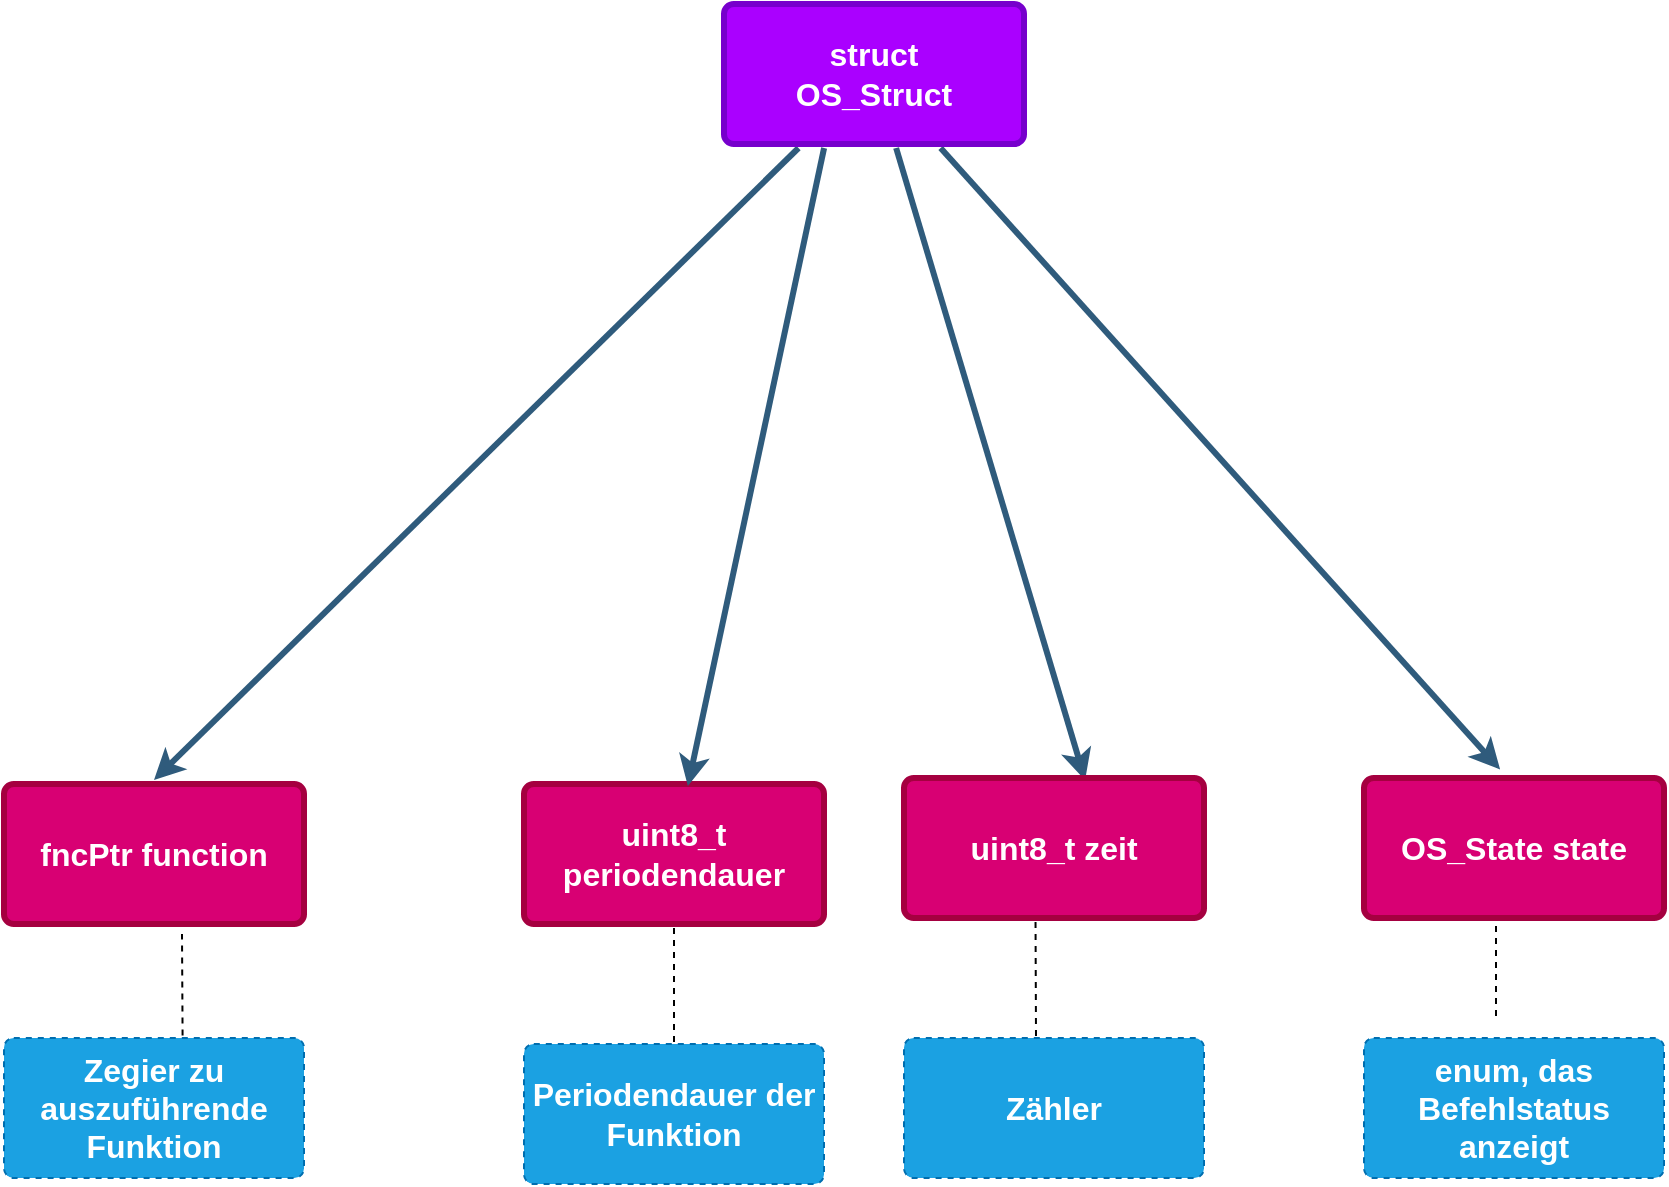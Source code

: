 <mxfile version="12.2.2" type="device" pages="1"><diagram id="6a731a19-8d31-9384-78a2-239565b7b9f0" name="Page-1"><mxGraphModel dx="1296" dy="1046" grid="1" gridSize="10" guides="1" tooltips="1" connect="1" arrows="1" fold="1" page="1" pageScale="1" pageWidth="1169" pageHeight="827" background="#ffffff" math="0" shadow="0"><root><mxCell id="0"/><mxCell id="1" parent="0"/><mxCell id="1745" value="" style="edgeStyle=none;rounded=0;jumpStyle=none;html=1;shadow=0;labelBackgroundColor=none;startArrow=none;startFill=0;endArrow=classic;endFill=1;jettySize=auto;orthogonalLoop=1;strokeColor=#2F5B7C;strokeWidth=3;fontFamily=Helvetica;fontSize=16;fontColor=#23445D;spacing=5;entryX=0.601;entryY=0.041;entryDx=0;entryDy=0;entryPerimeter=0;" parent="1" source="1749" target="sprmsirPUBabvL9bSDKb-1783" edge="1"><mxGeometry relative="1" as="geometry"><mxPoint x="550" y="400" as="targetPoint"/></mxGeometry></mxCell><mxCell id="1746" value="" style="edgeStyle=none;rounded=0;jumpStyle=none;html=1;shadow=0;labelBackgroundColor=none;startArrow=none;startFill=0;endArrow=classic;endFill=1;jettySize=auto;orthogonalLoop=1;strokeColor=#2F5B7C;strokeWidth=3;fontFamily=Helvetica;fontSize=16;fontColor=#23445D;spacing=5;entryX=0.455;entryY=-0.03;entryDx=0;entryDy=0;entryPerimeter=0;" parent="1" source="1749" target="sprmsirPUBabvL9bSDKb-1782" edge="1"><mxGeometry relative="1" as="geometry"><mxPoint x="793" y="415.5" as="targetPoint"/></mxGeometry></mxCell><mxCell id="1748" value="" style="edgeStyle=none;rounded=0;jumpStyle=none;html=1;shadow=0;labelBackgroundColor=none;startArrow=none;startFill=0;endArrow=classic;endFill=1;jettySize=auto;orthogonalLoop=1;strokeColor=#2F5B7C;strokeWidth=3;fontFamily=Helvetica;fontSize=16;fontColor=#23445D;spacing=5;entryX=0.5;entryY=0;entryDx=0;entryDy=0;" parent="1" source="1749" target="sprmsirPUBabvL9bSDKb-1780" edge="1"><mxGeometry relative="1" as="geometry"><mxPoint x="367" y="415.5" as="targetPoint"/><Array as="points"/></mxGeometry></mxCell><mxCell id="1749" value="&lt;div&gt;struct&lt;/div&gt;&lt;div&gt;OS_Struct&lt;br&gt;&lt;/div&gt;" style="rounded=1;whiteSpace=wrap;html=1;shadow=0;labelBackgroundColor=none;strokeColor=#7700CC;strokeWidth=3;fillColor=#aa00ff;fontFamily=Helvetica;fontSize=16;fontColor=#ffffff;align=center;fontStyle=1;spacing=5;arcSize=7;perimeterSpacing=2;" parent="1" vertex="1"><mxGeometry x="480" y="20" width="150" height="70" as="geometry"/></mxCell><mxCell id="sprmsirPUBabvL9bSDKb-1780" value="fncPtr function" style="rounded=1;whiteSpace=wrap;html=1;shadow=0;labelBackgroundColor=none;strokeColor=#A50040;strokeWidth=3;fillColor=#d80073;fontFamily=Helvetica;fontSize=16;fontColor=#ffffff;align=center;fontStyle=1;spacing=5;arcSize=7;perimeterSpacing=2;" vertex="1" parent="1"><mxGeometry x="120" y="410" width="150" height="70" as="geometry"/></mxCell><mxCell id="sprmsirPUBabvL9bSDKb-1781" value="uint8_t periodendauer" style="rounded=1;whiteSpace=wrap;html=1;shadow=0;labelBackgroundColor=none;strokeColor=#A50040;strokeWidth=3;fillColor=#d80073;fontFamily=Helvetica;fontSize=16;fontColor=#ffffff;align=center;fontStyle=1;spacing=5;arcSize=7;perimeterSpacing=2;" vertex="1" parent="1"><mxGeometry x="380" y="410" width="150" height="70" as="geometry"/></mxCell><mxCell id="sprmsirPUBabvL9bSDKb-1782" value="OS_State state" style="rounded=1;whiteSpace=wrap;html=1;shadow=0;labelBackgroundColor=none;strokeColor=#A50040;strokeWidth=3;fillColor=#d80073;fontFamily=Helvetica;fontSize=16;fontColor=#ffffff;align=center;fontStyle=1;spacing=5;arcSize=7;perimeterSpacing=2;" vertex="1" parent="1"><mxGeometry x="800" y="407" width="150" height="70" as="geometry"/></mxCell><mxCell id="sprmsirPUBabvL9bSDKb-1783" value="uint8_t zeit" style="rounded=1;whiteSpace=wrap;html=1;shadow=0;labelBackgroundColor=none;strokeColor=#A50040;strokeWidth=3;fillColor=#d80073;fontFamily=Helvetica;fontSize=16;fontColor=#ffffff;align=center;fontStyle=1;spacing=5;arcSize=7;perimeterSpacing=2;" vertex="1" parent="1"><mxGeometry x="570" y="407" width="150" height="70" as="geometry"/></mxCell><mxCell id="sprmsirPUBabvL9bSDKb-1786" value="" style="edgeStyle=none;rounded=0;jumpStyle=none;html=1;shadow=0;labelBackgroundColor=none;startArrow=none;startFill=0;endArrow=classic;endFill=1;jettySize=auto;orthogonalLoop=1;strokeColor=#2F5B7C;strokeWidth=3;fontFamily=Helvetica;fontSize=16;fontColor=#23445D;spacing=5;entryX=0.545;entryY=0.041;entryDx=0;entryDy=0;entryPerimeter=0;exitX=0.338;exitY=1;exitDx=0;exitDy=0;exitPerimeter=0;" edge="1" parent="1" source="1749" target="sprmsirPUBabvL9bSDKb-1781"><mxGeometry relative="1" as="geometry"><mxPoint x="500.136" y="140" as="sourcePoint"/><mxPoint x="522" y="398" as="targetPoint"/></mxGeometry></mxCell><mxCell id="sprmsirPUBabvL9bSDKb-1801" value="Zegier zu auszuführende Funktion" style="rounded=1;whiteSpace=wrap;html=1;shadow=0;labelBackgroundColor=none;strokeColor=#006EAF;strokeWidth=1;fillColor=#1ba1e2;fontFamily=Helvetica;fontSize=16;fontColor=#ffffff;align=center;fontStyle=1;spacing=5;arcSize=7;perimeterSpacing=1;dashed=1;" vertex="1" parent="1"><mxGeometry x="120" y="537" width="150" height="70" as="geometry"/></mxCell><mxCell id="sprmsirPUBabvL9bSDKb-1803" value="" style="endArrow=none;dashed=1;html=1;exitX=0.594;exitY=-0.004;exitDx=0;exitDy=0;exitPerimeter=0;" edge="1" parent="1" source="sprmsirPUBabvL9bSDKb-1801"><mxGeometry width="50" height="50" relative="1" as="geometry"><mxPoint x="50" y="547" as="sourcePoint"/><mxPoint x="209" y="485" as="targetPoint"/></mxGeometry></mxCell><mxCell id="sprmsirPUBabvL9bSDKb-1805" value="Periodendauer der Funktion" style="rounded=1;whiteSpace=wrap;html=1;shadow=0;labelBackgroundColor=none;strokeColor=#006EAF;strokeWidth=1;fillColor=#1ba1e2;fontFamily=Helvetica;fontSize=16;fontColor=#ffffff;align=center;fontStyle=1;spacing=5;arcSize=7;perimeterSpacing=1;dashed=1;" vertex="1" parent="1"><mxGeometry x="380" y="540" width="150" height="70" as="geometry"/></mxCell><mxCell id="sprmsirPUBabvL9bSDKb-1806" value="Zähler" style="rounded=1;whiteSpace=wrap;html=1;shadow=0;labelBackgroundColor=none;strokeColor=#006EAF;strokeWidth=1;fillColor=#1ba1e2;fontFamily=Helvetica;fontSize=16;fontColor=#ffffff;align=center;fontStyle=1;spacing=5;arcSize=7;perimeterSpacing=1;dashed=1;" vertex="1" parent="1"><mxGeometry x="570" y="537" width="150" height="70" as="geometry"/></mxCell><mxCell id="sprmsirPUBabvL9bSDKb-1807" value="enum, das Befehlstatus anzeigt" style="rounded=1;whiteSpace=wrap;html=1;shadow=0;labelBackgroundColor=none;strokeColor=#006EAF;strokeWidth=1;fillColor=#1ba1e2;fontFamily=Helvetica;fontSize=16;fontColor=#ffffff;align=center;fontStyle=1;spacing=5;arcSize=7;perimeterSpacing=1;dashed=1;" vertex="1" parent="1"><mxGeometry x="800" y="537" width="150" height="70" as="geometry"/></mxCell><mxCell id="sprmsirPUBabvL9bSDKb-1809" value="" style="endArrow=none;dashed=1;html=1;entryX=0.5;entryY=1;entryDx=0;entryDy=0;" edge="1" parent="1" source="sprmsirPUBabvL9bSDKb-1805" target="sprmsirPUBabvL9bSDKb-1781"><mxGeometry width="50" height="50" relative="1" as="geometry"><mxPoint x="170" y="680" as="sourcePoint"/><mxPoint x="220" y="630" as="targetPoint"/></mxGeometry></mxCell><mxCell id="sprmsirPUBabvL9bSDKb-1810" value="" style="endArrow=none;dashed=1;html=1;entryX=0.44;entryY=0.971;entryDx=0;entryDy=0;entryPerimeter=0;" edge="1" parent="1" target="sprmsirPUBabvL9bSDKb-1783"><mxGeometry width="50" height="50" relative="1" as="geometry"><mxPoint x="636" y="536" as="sourcePoint"/><mxPoint x="210" y="627" as="targetPoint"/></mxGeometry></mxCell><mxCell id="sprmsirPUBabvL9bSDKb-1811" value="" style="endArrow=none;dashed=1;html=1;" edge="1" parent="1"><mxGeometry width="50" height="50" relative="1" as="geometry"><mxPoint x="866" y="526" as="sourcePoint"/><mxPoint x="866" y="478" as="targetPoint"/></mxGeometry></mxCell></root></mxGraphModel></diagram></mxfile>